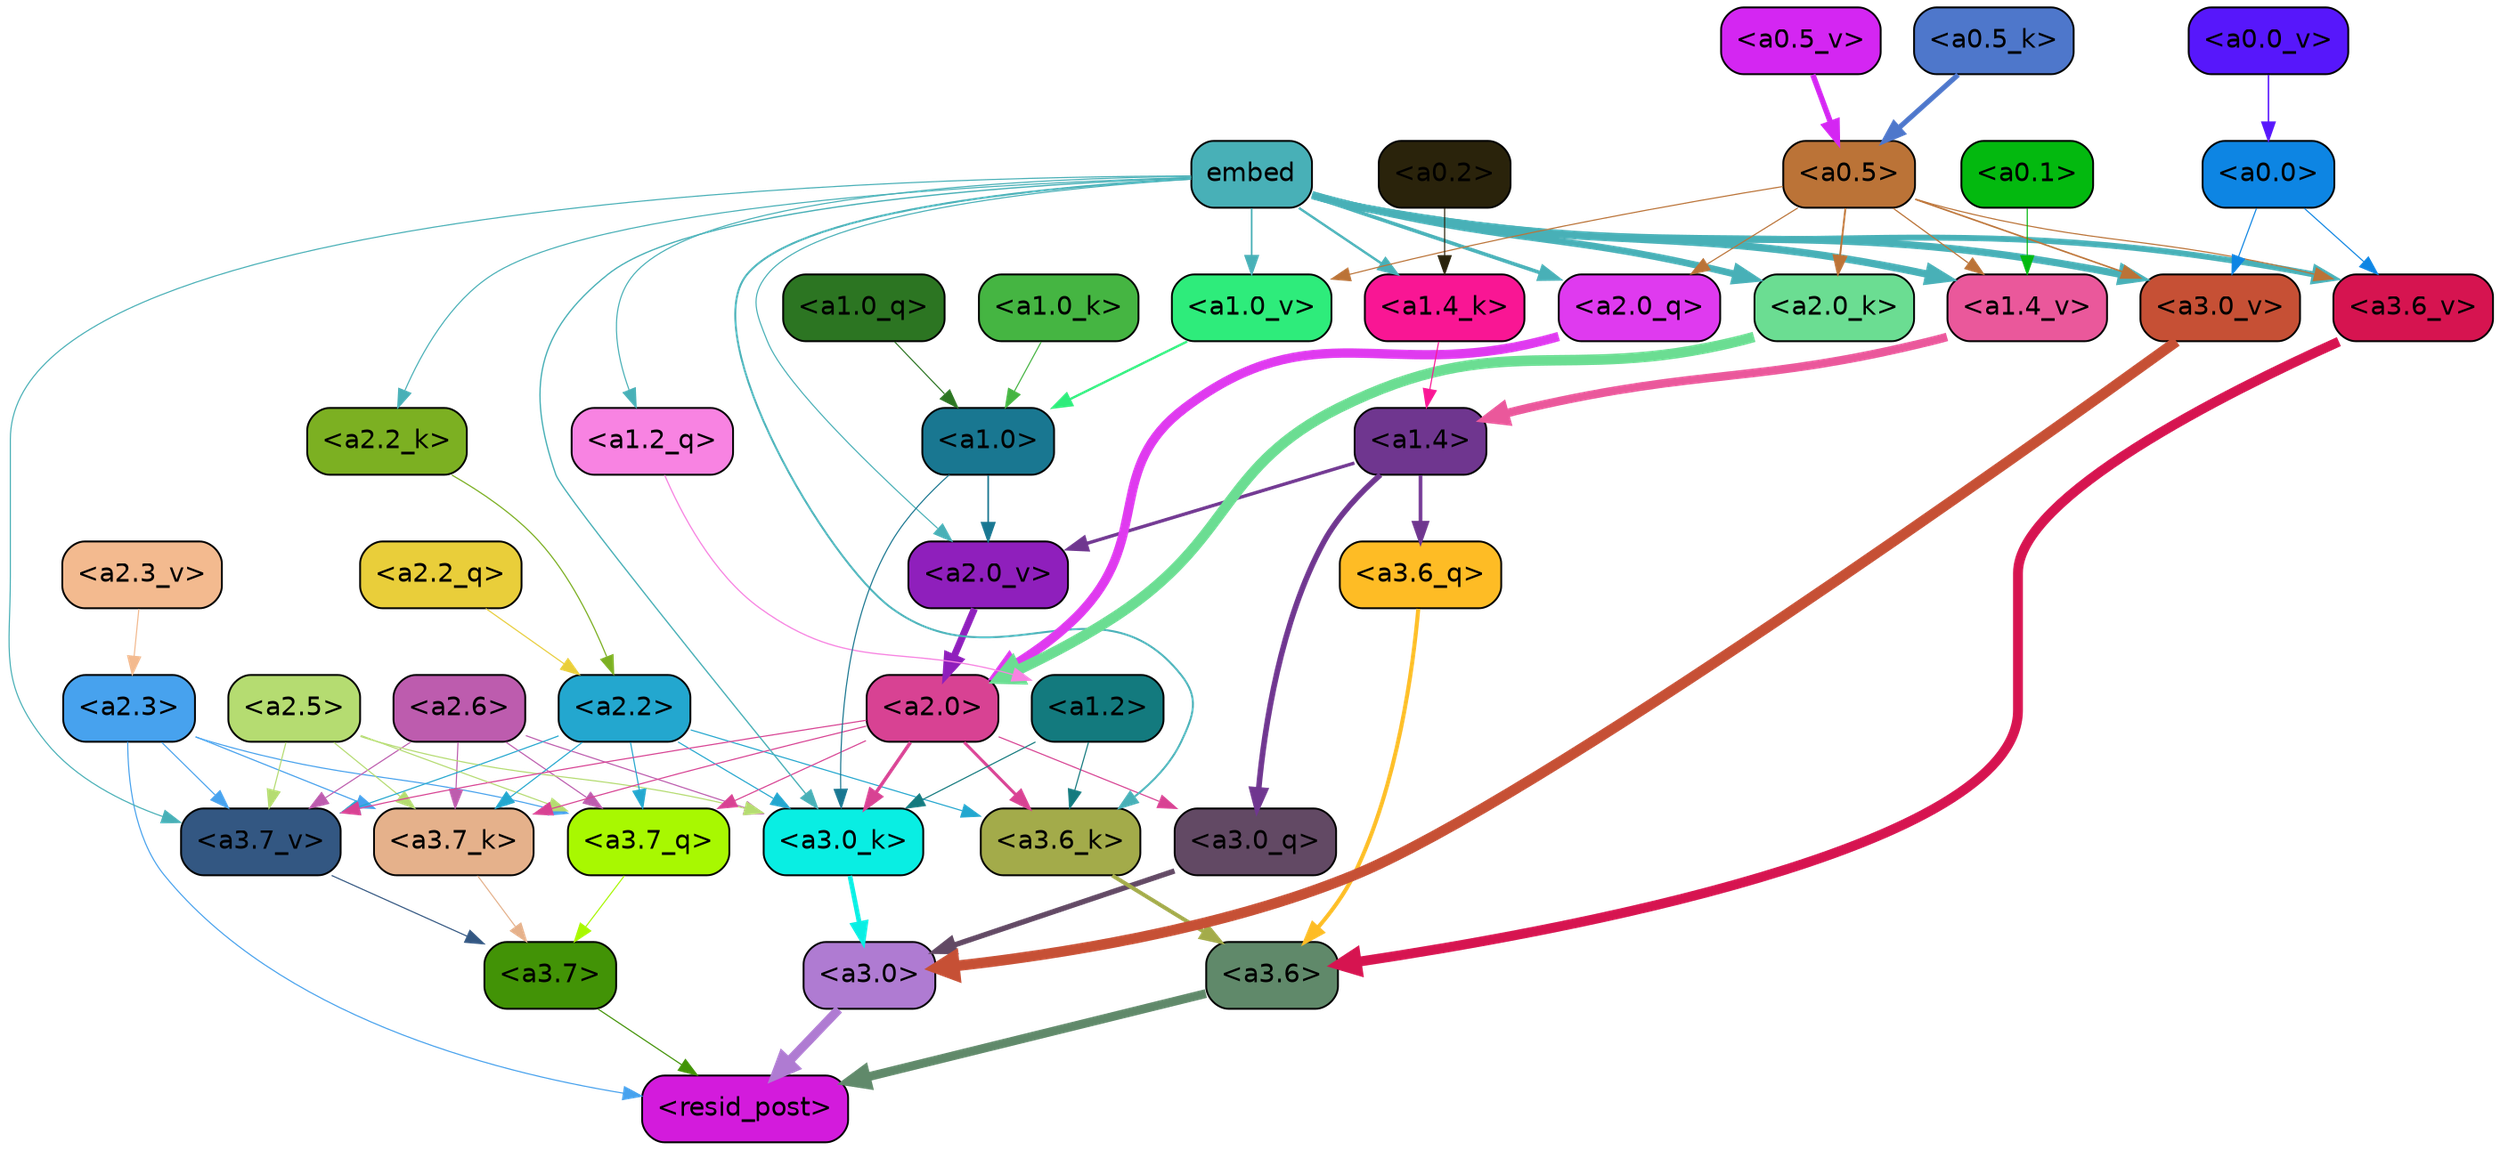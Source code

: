 strict digraph "" {
	graph [bgcolor=transparent,
		layout=dot,
		overlap=false,
		splines=true
	];
	"<a3.7>"	[color=black,
		fillcolor="#429306",
		fontname=Helvetica,
		shape=box,
		style="filled, rounded"];
	"<resid_post>"	[color=black,
		fillcolor="#d31bdc",
		fontname=Helvetica,
		shape=box,
		style="filled, rounded"];
	"<a3.7>" -> "<resid_post>"	[color="#429306",
		penwidth=0.6];
	"<a3.6>"	[color=black,
		fillcolor="#60896a",
		fontname=Helvetica,
		shape=box,
		style="filled, rounded"];
	"<a3.6>" -> "<resid_post>"	[color="#60896a",
		penwidth=4.751592040061951];
	"<a3.0>"	[color=black,
		fillcolor="#af7bd2",
		fontname=Helvetica,
		shape=box,
		style="filled, rounded"];
	"<a3.0>" -> "<resid_post>"	[color="#af7bd2",
		penwidth=4.904066681861877];
	"<a2.3>"	[color=black,
		fillcolor="#47a2ee",
		fontname=Helvetica,
		shape=box,
		style="filled, rounded"];
	"<a2.3>" -> "<resid_post>"	[color="#47a2ee",
		penwidth=0.6];
	"<a3.7_q>"	[color=black,
		fillcolor="#a8f801",
		fontname=Helvetica,
		shape=box,
		style="filled, rounded"];
	"<a2.3>" -> "<a3.7_q>"	[color="#47a2ee",
		penwidth=0.6];
	"<a3.7_k>"	[color=black,
		fillcolor="#e5b18b",
		fontname=Helvetica,
		shape=box,
		style="filled, rounded"];
	"<a2.3>" -> "<a3.7_k>"	[color="#47a2ee",
		penwidth=0.6];
	"<a3.7_v>"	[color=black,
		fillcolor="#335782",
		fontname=Helvetica,
		shape=box,
		style="filled, rounded"];
	"<a2.3>" -> "<a3.7_v>"	[color="#47a2ee",
		penwidth=0.6];
	"<a3.7_q>" -> "<a3.7>"	[color="#a8f801",
		penwidth=0.6];
	"<a3.6_q>"	[color=black,
		fillcolor="#febc25",
		fontname=Helvetica,
		shape=box,
		style="filled, rounded"];
	"<a3.6_q>" -> "<a3.6>"	[color="#febc25",
		penwidth=2.160832464694977];
	"<a3.0_q>"	[color=black,
		fillcolor="#624964",
		fontname=Helvetica,
		shape=box,
		style="filled, rounded"];
	"<a3.0_q>" -> "<a3.0>"	[color="#624964",
		penwidth=2.870753765106201];
	"<a3.7_k>" -> "<a3.7>"	[color="#e5b18b",
		penwidth=0.6];
	"<a3.6_k>"	[color=black,
		fillcolor="#a3ab4a",
		fontname=Helvetica,
		shape=box,
		style="filled, rounded"];
	"<a3.6_k>" -> "<a3.6>"	[color="#a3ab4a",
		penwidth=2.13908451795578];
	"<a3.0_k>"	[color=black,
		fillcolor="#09eee3",
		fontname=Helvetica,
		shape=box,
		style="filled, rounded"];
	"<a3.0_k>" -> "<a3.0>"	[color="#09eee3",
		penwidth=2.520303964614868];
	"<a3.7_v>" -> "<a3.7>"	[color="#335782",
		penwidth=0.6];
	"<a3.6_v>"	[color=black,
		fillcolor="#d61450",
		fontname=Helvetica,
		shape=box,
		style="filled, rounded"];
	"<a3.6_v>" -> "<a3.6>"	[color="#d61450",
		penwidth=5.297133803367615];
	"<a3.0_v>"	[color=black,
		fillcolor="#c65035",
		fontname=Helvetica,
		shape=box,
		style="filled, rounded"];
	"<a3.0_v>" -> "<a3.0>"	[color="#c65035",
		penwidth=5.680712580680847];
	"<a2.6>"	[color=black,
		fillcolor="#bd5cae",
		fontname=Helvetica,
		shape=box,
		style="filled, rounded"];
	"<a2.6>" -> "<a3.7_q>"	[color="#bd5cae",
		penwidth=0.6];
	"<a2.6>" -> "<a3.7_k>"	[color="#bd5cae",
		penwidth=0.6];
	"<a2.6>" -> "<a3.0_k>"	[color="#bd5cae",
		penwidth=0.6];
	"<a2.6>" -> "<a3.7_v>"	[color="#bd5cae",
		penwidth=0.6];
	"<a2.5>"	[color=black,
		fillcolor="#b5dc71",
		fontname=Helvetica,
		shape=box,
		style="filled, rounded"];
	"<a2.5>" -> "<a3.7_q>"	[color="#b5dc71",
		penwidth=0.6];
	"<a2.5>" -> "<a3.7_k>"	[color="#b5dc71",
		penwidth=0.6];
	"<a2.5>" -> "<a3.0_k>"	[color="#b5dc71",
		penwidth=0.6];
	"<a2.5>" -> "<a3.7_v>"	[color="#b5dc71",
		penwidth=0.6];
	"<a2.2>"	[color=black,
		fillcolor="#23a7cf",
		fontname=Helvetica,
		shape=box,
		style="filled, rounded"];
	"<a2.2>" -> "<a3.7_q>"	[color="#23a7cf",
		penwidth=0.6];
	"<a2.2>" -> "<a3.7_k>"	[color="#23a7cf",
		penwidth=0.6];
	"<a2.2>" -> "<a3.6_k>"	[color="#23a7cf",
		penwidth=0.6];
	"<a2.2>" -> "<a3.0_k>"	[color="#23a7cf",
		penwidth=0.6];
	"<a2.2>" -> "<a3.7_v>"	[color="#23a7cf",
		penwidth=0.6];
	"<a2.0>"	[color=black,
		fillcolor="#d84293",
		fontname=Helvetica,
		shape=box,
		style="filled, rounded"];
	"<a2.0>" -> "<a3.7_q>"	[color="#d84293",
		penwidth=0.6];
	"<a2.0>" -> "<a3.0_q>"	[color="#d84293",
		penwidth=0.6];
	"<a2.0>" -> "<a3.7_k>"	[color="#d84293",
		penwidth=0.6];
	"<a2.0>" -> "<a3.6_k>"	[color="#d84293",
		penwidth=1.5897698998451233];
	"<a2.0>" -> "<a3.0_k>"	[color="#d84293",
		penwidth=1.8405593037605286];
	"<a2.0>" -> "<a3.7_v>"	[color="#d84293",
		penwidth=0.6];
	"<a1.4>"	[color=black,
		fillcolor="#6f368f",
		fontname=Helvetica,
		shape=box,
		style="filled, rounded"];
	"<a1.4>" -> "<a3.6_q>"	[color="#6f368f",
		penwidth=2.0260728895664215];
	"<a1.4>" -> "<a3.0_q>"	[color="#6f368f",
		penwidth=3.0185627341270447];
	"<a2.0_v>"	[color=black,
		fillcolor="#8f1fbc",
		fontname=Helvetica,
		shape=box,
		style="filled, rounded"];
	"<a1.4>" -> "<a2.0_v>"	[color="#6f368f",
		penwidth=1.7970525026321411];
	"<a1.2>"	[color=black,
		fillcolor="#137a7e",
		fontname=Helvetica,
		shape=box,
		style="filled, rounded"];
	"<a1.2>" -> "<a3.6_k>"	[color="#137a7e",
		penwidth=0.6];
	"<a1.2>" -> "<a3.0_k>"	[color="#137a7e",
		penwidth=0.6];
	embed	[color=black,
		fillcolor="#48b0b7",
		fontname=Helvetica,
		shape=box,
		style="filled, rounded"];
	embed -> "<a3.6_k>"	[color="#48b0b7",
		penwidth=1.046662151813507];
	embed -> "<a3.0_k>"	[color="#48b0b7",
		penwidth=0.6995279788970947];
	embed -> "<a3.7_v>"	[color="#48b0b7",
		penwidth=0.6];
	embed -> "<a3.6_v>"	[color="#48b0b7",
		penwidth=3.1840110421180725];
	embed -> "<a3.0_v>"	[color="#48b0b7",
		penwidth=3.9005755856633186];
	"<a2.0_q>"	[color=black,
		fillcolor="#df3aef",
		fontname=Helvetica,
		shape=box,
		style="filled, rounded"];
	embed -> "<a2.0_q>"	[color="#48b0b7",
		penwidth=1.9669389724731445];
	"<a2.2_k>"	[color=black,
		fillcolor="#7cb022",
		fontname=Helvetica,
		shape=box,
		style="filled, rounded"];
	embed -> "<a2.2_k>"	[color="#48b0b7",
		penwidth=0.6];
	"<a2.0_k>"	[color=black,
		fillcolor="#6bdd92",
		fontname=Helvetica,
		shape=box,
		style="filled, rounded"];
	embed -> "<a2.0_k>"	[color="#48b0b7",
		penwidth=3.6898754835128784];
	embed -> "<a2.0_v>"	[color="#48b0b7",
		penwidth=0.6];
	"<a1.2_q>"	[color=black,
		fillcolor="#f883e2",
		fontname=Helvetica,
		shape=box,
		style="filled, rounded"];
	embed -> "<a1.2_q>"	[color="#48b0b7",
		penwidth=0.6];
	"<a1.4_k>"	[color=black,
		fillcolor="#f91694",
		fontname=Helvetica,
		shape=box,
		style="filled, rounded"];
	embed -> "<a1.4_k>"	[color="#48b0b7",
		penwidth=1.2758672684431076];
	"<a1.4_v>"	[color=black,
		fillcolor="#ea589b",
		fontname=Helvetica,
		shape=box,
		style="filled, rounded"];
	embed -> "<a1.4_v>"	[color="#48b0b7",
		penwidth=3.992354243993759];
	"<a1.0_v>"	[color=black,
		fillcolor="#2eec7b",
		fontname=Helvetica,
		shape=box,
		style="filled, rounded"];
	embed -> "<a1.0_v>"	[color="#48b0b7",
		penwidth=0.8768336176872253];
	"<a1.0>"	[color=black,
		fillcolor="#197791",
		fontname=Helvetica,
		shape=box,
		style="filled, rounded"];
	"<a1.0>" -> "<a3.0_k>"	[color="#197791",
		penwidth=0.6];
	"<a1.0>" -> "<a2.0_v>"	[color="#197791",
		penwidth=0.8836666345596313];
	"<a0.5>"	[color=black,
		fillcolor="#bb7337",
		fontname=Helvetica,
		shape=box,
		style="filled, rounded"];
	"<a0.5>" -> "<a3.6_v>"	[color="#bb7337",
		penwidth=0.6];
	"<a0.5>" -> "<a3.0_v>"	[color="#bb7337",
		penwidth=0.8493617177009583];
	"<a0.5>" -> "<a2.0_q>"	[color="#bb7337",
		penwidth=0.6];
	"<a0.5>" -> "<a2.0_k>"	[color="#bb7337",
		penwidth=0.9942188858985901];
	"<a0.5>" -> "<a1.4_v>"	[color="#bb7337",
		penwidth=0.6379710733890533];
	"<a0.5>" -> "<a1.0_v>"	[color="#bb7337",
		penwidth=0.6];
	"<a0.0>"	[color=black,
		fillcolor="#0d85e3",
		fontname=Helvetica,
		shape=box,
		style="filled, rounded"];
	"<a0.0>" -> "<a3.6_v>"	[color="#0d85e3",
		penwidth=0.6];
	"<a0.0>" -> "<a3.0_v>"	[color="#0d85e3",
		penwidth=0.6];
	"<a2.2_q>"	[color=black,
		fillcolor="#e9ce3a",
		fontname=Helvetica,
		shape=box,
		style="filled, rounded"];
	"<a2.2_q>" -> "<a2.2>"	[color="#e9ce3a",
		penwidth=0.6];
	"<a2.0_q>" -> "<a2.0>"	[color="#df3aef",
		penwidth=5.0040658712387085];
	"<a2.2_k>" -> "<a2.2>"	[color="#7cb022",
		penwidth=0.6304321400821209];
	"<a2.0_k>" -> "<a2.0>"	[color="#6bdd92",
		penwidth=5.6445024609565735];
	"<a2.3_v>"	[color=black,
		fillcolor="#f3ba8f",
		fontname=Helvetica,
		shape=box,
		style="filled, rounded"];
	"<a2.3_v>" -> "<a2.3>"	[color="#f3ba8f",
		penwidth=0.6];
	"<a2.0_v>" -> "<a2.0>"	[color="#8f1fbc",
		penwidth=3.781584322452545];
	"<a1.2_q>" -> "<a1.2>"	[color="#f883e2",
		penwidth=0.6481351256370544];
	"<a1.0_q>"	[color=black,
		fillcolor="#2c7522",
		fontname=Helvetica,
		shape=box,
		style="filled, rounded"];
	"<a1.0_q>" -> "<a1.0>"	[color="#2c7522",
		penwidth=0.6];
	"<a1.4_k>" -> "<a1.4>"	[color="#f91694",
		penwidth=0.6];
	"<a1.0_k>"	[color=black,
		fillcolor="#45b542",
		fontname=Helvetica,
		shape=box,
		style="filled, rounded"];
	"<a1.0_k>" -> "<a1.0>"	[color="#45b542",
		penwidth=0.6];
	"<a1.4_v>" -> "<a1.4>"	[color="#ea589b",
		penwidth=4.602061748504639];
	"<a1.0_v>" -> "<a1.0>"	[color="#2eec7b",
		penwidth=1.227757602930069];
	"<a0.2>"	[color=black,
		fillcolor="#2a230b",
		fontname=Helvetica,
		shape=box,
		style="filled, rounded"];
	"<a0.2>" -> "<a1.4_k>"	[color="#2a230b",
		penwidth=0.6];
	"<a0.1>"	[color=black,
		fillcolor="#03b90f",
		fontname=Helvetica,
		shape=box,
		style="filled, rounded"];
	"<a0.1>" -> "<a1.4_v>"	[color="#03b90f",
		penwidth=0.6];
	"<a0.5_k>"	[color=black,
		fillcolor="#4e77cb",
		fontname=Helvetica,
		shape=box,
		style="filled, rounded"];
	"<a0.5_k>" -> "<a0.5>"	[color="#4e77cb",
		penwidth=2.7730584144592285];
	"<a0.5_v>"	[color=black,
		fillcolor="#d426f2",
		fontname=Helvetica,
		shape=box,
		style="filled, rounded"];
	"<a0.5_v>" -> "<a0.5>"	[color="#d426f2",
		penwidth=2.9687485098838806];
	"<a0.0_v>"	[color=black,
		fillcolor="#5717fb",
		fontname=Helvetica,
		shape=box,
		style="filled, rounded"];
	"<a0.0_v>" -> "<a0.0>"	[color="#5717fb",
		penwidth=0.8196042068302631];
}

